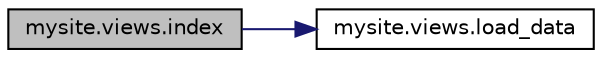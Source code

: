 digraph "mysite.views.index"
{
 // LATEX_PDF_SIZE
  edge [fontname="Helvetica",fontsize="10",labelfontname="Helvetica",labelfontsize="10"];
  node [fontname="Helvetica",fontsize="10",shape=record];
  rankdir="LR";
  Node1 [label="mysite.views.index",height=0.2,width=0.4,color="black", fillcolor="grey75", style="filled", fontcolor="black",tooltip=" "];
  Node1 -> Node2 [color="midnightblue",fontsize="10",style="solid",fontname="Helvetica"];
  Node2 [label="mysite.views.load_data",height=0.2,width=0.4,color="black", fillcolor="white", style="filled",URL="$namespacemysite_1_1views.html#ae8cba6f037737370f8a64d68703a64b8",tooltip=" "];
}
